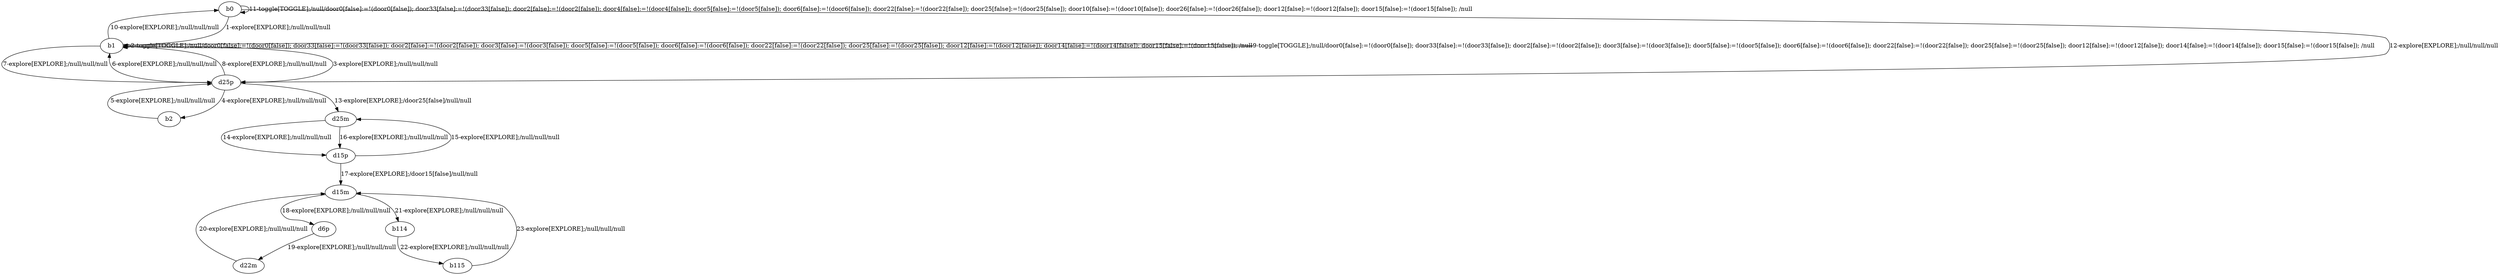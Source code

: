 # Total number of goals covered by this test: 1
# d22m --> d15m

digraph g {
"b0" -> "b1" [label = "1-explore[EXPLORE];/null/null/null"];
"b1" -> "b1" [label = "2-toggle[TOGGLE];/null/door0[false]:=!(door0[false]); door33[false]:=!(door33[false]); door2[false]:=!(door2[false]); door3[false]:=!(door3[false]); door5[false]:=!(door5[false]); door6[false]:=!(door6[false]); door22[false]:=!(door22[false]); door25[false]:=!(door25[false]); door12[false]:=!(door12[false]); door14[false]:=!(door14[false]); door15[false]:=!(door15[false]); /null"];
"b1" -> "d25p" [label = "3-explore[EXPLORE];/null/null/null"];
"d25p" -> "b2" [label = "4-explore[EXPLORE];/null/null/null"];
"b2" -> "d25p" [label = "5-explore[EXPLORE];/null/null/null"];
"d25p" -> "b1" [label = "6-explore[EXPLORE];/null/null/null"];
"b1" -> "d25p" [label = "7-explore[EXPLORE];/null/null/null"];
"d25p" -> "b1" [label = "8-explore[EXPLORE];/null/null/null"];
"b1" -> "b1" [label = "9-toggle[TOGGLE];/null/door0[false]:=!(door0[false]); door33[false]:=!(door33[false]); door2[false]:=!(door2[false]); door3[false]:=!(door3[false]); door5[false]:=!(door5[false]); door6[false]:=!(door6[false]); door22[false]:=!(door22[false]); door25[false]:=!(door25[false]); door12[false]:=!(door12[false]); door14[false]:=!(door14[false]); door15[false]:=!(door15[false]); /null"];
"b1" -> "b0" [label = "10-explore[EXPLORE];/null/null/null"];
"b0" -> "b0" [label = "11-toggle[TOGGLE];/null/door0[false]:=!(door0[false]); door33[false]:=!(door33[false]); door2[false]:=!(door2[false]); door4[false]:=!(door4[false]); door5[false]:=!(door5[false]); door6[false]:=!(door6[false]); door22[false]:=!(door22[false]); door25[false]:=!(door25[false]); door10[false]:=!(door10[false]); door26[false]:=!(door26[false]); door12[false]:=!(door12[false]); door15[false]:=!(door15[false]); /null"];
"b0" -> "d25p" [label = "12-explore[EXPLORE];/null/null/null"];
"d25p" -> "d25m" [label = "13-explore[EXPLORE];/door25[false]/null/null"];
"d25m" -> "d15p" [label = "14-explore[EXPLORE];/null/null/null"];
"d15p" -> "d25m" [label = "15-explore[EXPLORE];/null/null/null"];
"d25m" -> "d15p" [label = "16-explore[EXPLORE];/null/null/null"];
"d15p" -> "d15m" [label = "17-explore[EXPLORE];/door15[false]/null/null"];
"d15m" -> "d6p" [label = "18-explore[EXPLORE];/null/null/null"];
"d6p" -> "d22m" [label = "19-explore[EXPLORE];/null/null/null"];
"d22m" -> "d15m" [label = "20-explore[EXPLORE];/null/null/null"];
"d15m" -> "b114" [label = "21-explore[EXPLORE];/null/null/null"];
"b114" -> "b115" [label = "22-explore[EXPLORE];/null/null/null"];
"b115" -> "d15m" [label = "23-explore[EXPLORE];/null/null/null"];
}